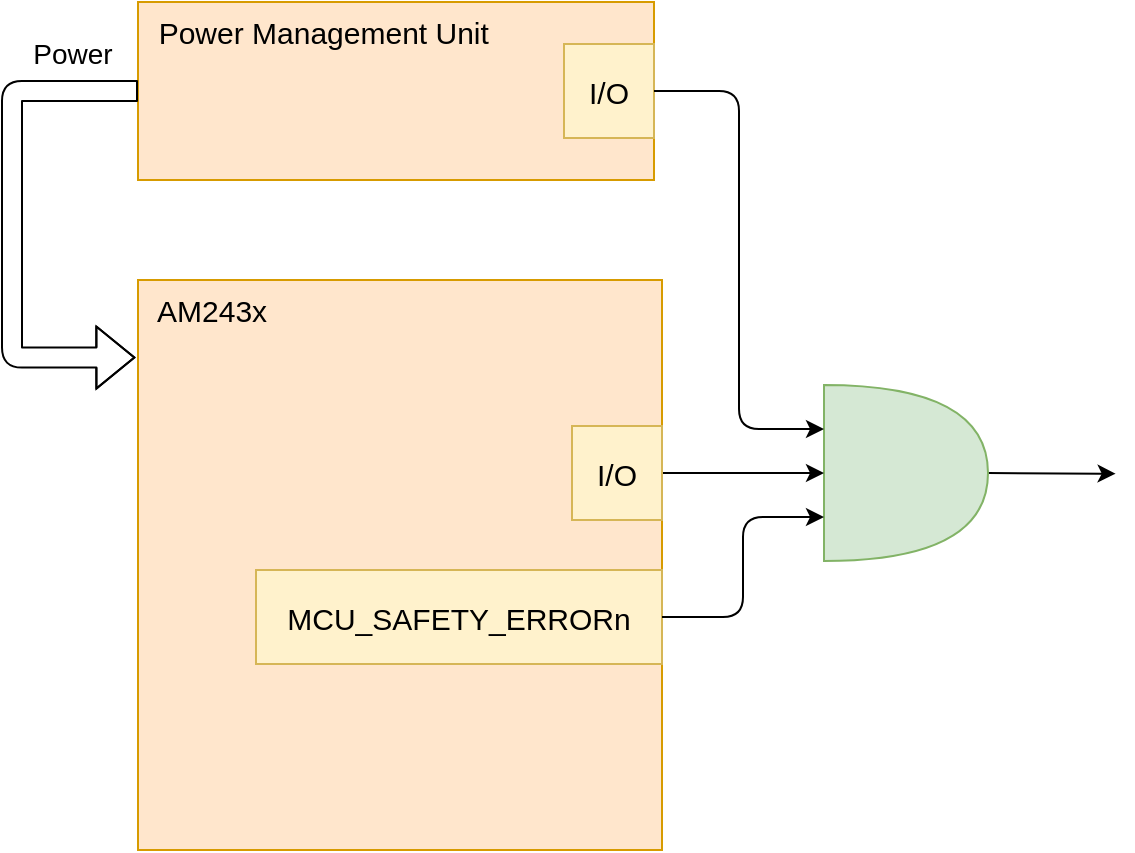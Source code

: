 <mxfile scale="3" border="0">
    <diagram id="LzTGRrPrDBO6Tm46XuKC" name="Page-1">
        <mxGraphModel dx="3034" dy="2339" grid="0" gridSize="10" guides="1" tooltips="1" connect="1" arrows="1" fold="1" page="0" pageScale="1" pageWidth="1600" pageHeight="1200" math="0" shadow="0">
            <root>
                <mxCell id="0"/>
                <mxCell id="1" parent="0"/>
                <mxCell id="270" style="edgeStyle=orthogonalEdgeStyle;html=1;exitX=0.5;exitY=1;exitDx=0;exitDy=0;entryX=0.5;entryY=0;entryDx=0;entryDy=0;" parent="1" edge="1">
                    <mxGeometry relative="1" as="geometry">
                        <Array as="points">
                            <mxPoint x="-2393" y="-107"/>
                            <mxPoint x="-2276" y="-107"/>
                            <mxPoint x="-2276" y="-551"/>
                            <mxPoint x="-2393" y="-551"/>
                        </Array>
                        <mxPoint x="-2392.5" y="-518" as="targetPoint"/>
                    </mxGeometry>
                </mxCell>
                <mxCell id="293" value="&amp;nbsp; AM243x" style="rounded=0;whiteSpace=wrap;html=1;align=left;verticalAlign=top;fontSize=15;fillColor=#ffe6cc;strokeColor=#d79b00;" parent="1" vertex="1">
                    <mxGeometry x="-1239" y="-919" width="262" height="285" as="geometry"/>
                </mxCell>
                <mxCell id="303" style="edgeStyle=none;html=1;exitX=1;exitY=0.5;exitDx=0;exitDy=0;exitPerimeter=0;fontSize=15;" parent="1" source="295" edge="1">
                    <mxGeometry relative="1" as="geometry">
                        <mxPoint x="-750.19" y="-822.143" as="targetPoint"/>
                    </mxGeometry>
                </mxCell>
                <mxCell id="295" value="" style="shape=or;whiteSpace=wrap;html=1;fontSize=15;fillColor=#d5e8d4;strokeColor=#82b366;" parent="1" vertex="1">
                    <mxGeometry x="-896" y="-866.5" width="82" height="88" as="geometry"/>
                </mxCell>
                <mxCell id="301" style="edgeStyle=orthogonalEdgeStyle;html=1;exitX=1;exitY=0.5;exitDx=0;exitDy=0;fontSize=15;" parent="1" source="296" target="295" edge="1">
                    <mxGeometry relative="1" as="geometry"/>
                </mxCell>
                <mxCell id="296" value="I/O" style="rounded=0;whiteSpace=wrap;html=1;fontSize=15;fillColor=#fff2cc;strokeColor=#d6b656;" parent="1" vertex="1">
                    <mxGeometry x="-1022" y="-846" width="45" height="47" as="geometry"/>
                </mxCell>
                <mxCell id="297" value="MCU_SAFETY_ERRORn" style="rounded=0;whiteSpace=wrap;html=1;fontSize=15;fillColor=#fff2cc;strokeColor=#d6b656;" parent="1" vertex="1">
                    <mxGeometry x="-1180" y="-774" width="203" height="47" as="geometry"/>
                </mxCell>
                <mxCell id="298" value="&amp;nbsp; Power Management Unit" style="rounded=0;whiteSpace=wrap;html=1;align=left;verticalAlign=top;fontSize=15;fillColor=#ffe6cc;strokeColor=#d79b00;" parent="1" vertex="1">
                    <mxGeometry x="-1239" y="-1058" width="258" height="89" as="geometry"/>
                </mxCell>
                <mxCell id="299" value="I/O" style="rounded=0;whiteSpace=wrap;html=1;fontSize=15;fillColor=#fff2cc;strokeColor=#d6b656;" parent="1" vertex="1">
                    <mxGeometry x="-1026" y="-1037" width="45" height="47" as="geometry"/>
                </mxCell>
                <mxCell id="300" style="edgeStyle=orthogonalEdgeStyle;html=1;exitX=1;exitY=0.5;exitDx=0;exitDy=0;entryX=0;entryY=0.25;entryDx=0;entryDy=0;entryPerimeter=0;fontSize=15;" parent="1" source="299" target="295" edge="1">
                    <mxGeometry relative="1" as="geometry"/>
                </mxCell>
                <mxCell id="302" style="edgeStyle=orthogonalEdgeStyle;html=1;exitX=1;exitY=0.5;exitDx=0;exitDy=0;entryX=0;entryY=0.75;entryDx=0;entryDy=0;entryPerimeter=0;fontSize=15;" parent="1" source="297" target="295" edge="1">
                    <mxGeometry relative="1" as="geometry"/>
                </mxCell>
                <mxCell id="304" style="edgeStyle=orthogonalEdgeStyle;html=1;exitX=0;exitY=0.5;exitDx=0;exitDy=0;entryX=-0.005;entryY=0.136;entryDx=0;entryDy=0;entryPerimeter=0;shape=flexArrow;" parent="1" source="298" target="293" edge="1">
                    <mxGeometry relative="1" as="geometry">
                        <Array as="points">
                            <mxPoint x="-1302" y="-1013"/>
                            <mxPoint x="-1302" y="-880"/>
                        </Array>
                    </mxGeometry>
                </mxCell>
                <mxCell id="305" value="Power" style="edgeLabel;html=1;align=center;verticalAlign=middle;resizable=0;points=[];fontSize=14;" parent="304" vertex="1" connectable="0">
                    <mxGeometry x="-0.018" y="5" relative="1" as="geometry">
                        <mxPoint x="25" y="-82" as="offset"/>
                    </mxGeometry>
                </mxCell>
            </root>
        </mxGraphModel>
    </diagram>
</mxfile>